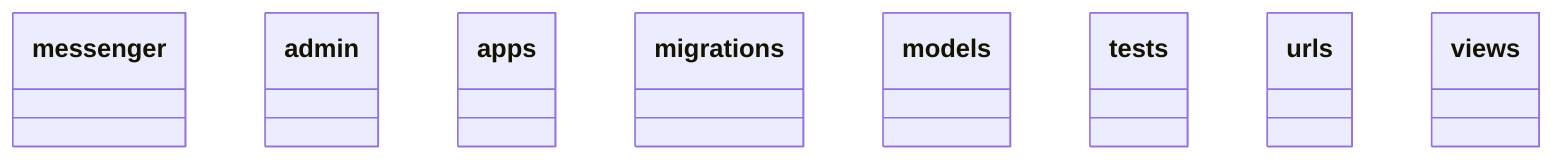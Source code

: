 classDiagram
  class messenger {
  }
  class admin {
  }
  class apps {
  }
  class migrations {
  }
  class models {
  }
  class tests {
  }
  class urls {
  }
  class views {
  }